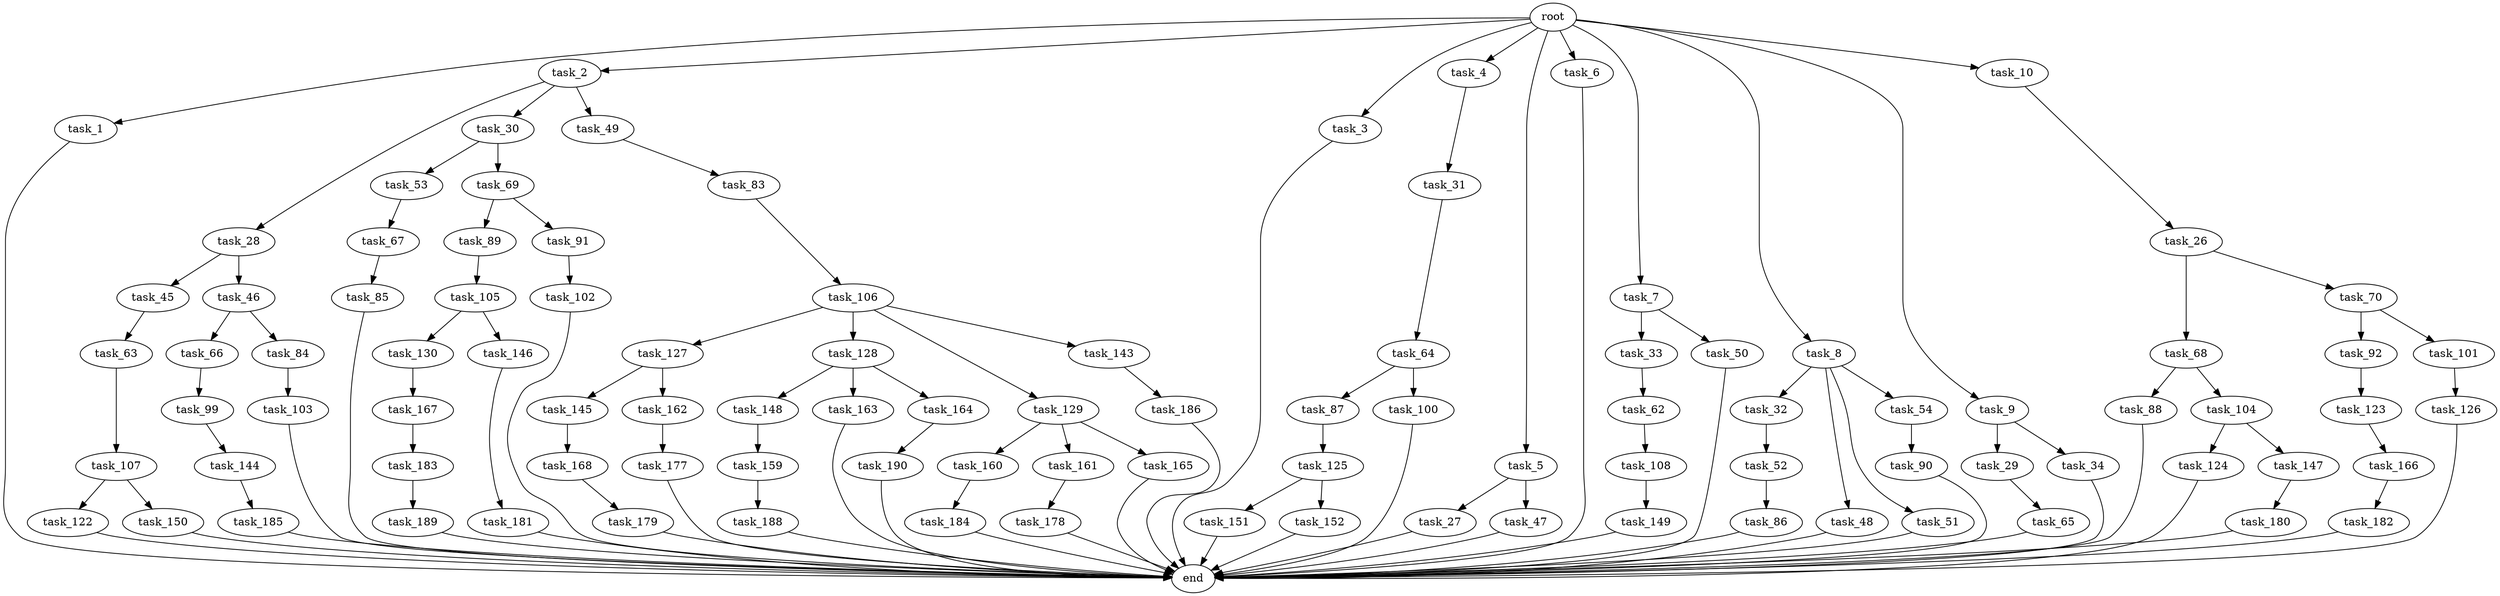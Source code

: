 digraph G {
  root [size="0.000000"];
  task_1 [size="1.024000"];
  task_2 [size="1.024000"];
  task_3 [size="1.024000"];
  task_4 [size="1.024000"];
  task_5 [size="1.024000"];
  task_6 [size="1.024000"];
  task_7 [size="1.024000"];
  task_8 [size="1.024000"];
  task_9 [size="1.024000"];
  task_10 [size="1.024000"];
  task_26 [size="214748364.800000"];
  task_27 [size="77309411.328000"];
  task_28 [size="549755813.888000"];
  task_29 [size="34359738.368000"];
  task_30 [size="549755813.888000"];
  task_31 [size="695784701.952000"];
  task_32 [size="77309411.328000"];
  task_33 [size="420906795.008000"];
  task_34 [size="34359738.368000"];
  task_45 [size="309237645.312000"];
  task_46 [size="309237645.312000"];
  task_47 [size="77309411.328000"];
  task_48 [size="77309411.328000"];
  task_49 [size="549755813.888000"];
  task_50 [size="420906795.008000"];
  task_51 [size="77309411.328000"];
  task_52 [size="214748364.800000"];
  task_53 [size="309237645.312000"];
  task_54 [size="77309411.328000"];
  task_62 [size="549755813.888000"];
  task_63 [size="137438953.472000"];
  task_64 [size="214748364.800000"];
  task_65 [size="77309411.328000"];
  task_66 [size="309237645.312000"];
  task_67 [size="77309411.328000"];
  task_68 [size="309237645.312000"];
  task_69 [size="309237645.312000"];
  task_70 [size="309237645.312000"];
  task_83 [size="695784701.952000"];
  task_84 [size="309237645.312000"];
  task_85 [size="137438953.472000"];
  task_86 [size="137438953.472000"];
  task_87 [size="77309411.328000"];
  task_88 [size="420906795.008000"];
  task_89 [size="137438953.472000"];
  task_90 [size="695784701.952000"];
  task_91 [size="137438953.472000"];
  task_92 [size="214748364.800000"];
  task_99 [size="420906795.008000"];
  task_100 [size="77309411.328000"];
  task_101 [size="214748364.800000"];
  task_102 [size="858993459.200000"];
  task_103 [size="309237645.312000"];
  task_104 [size="420906795.008000"];
  task_105 [size="420906795.008000"];
  task_106 [size="309237645.312000"];
  task_107 [size="549755813.888000"];
  task_108 [size="137438953.472000"];
  task_122 [size="214748364.800000"];
  task_123 [size="309237645.312000"];
  task_124 [size="137438953.472000"];
  task_125 [size="214748364.800000"];
  task_126 [size="214748364.800000"];
  task_127 [size="309237645.312000"];
  task_128 [size="309237645.312000"];
  task_129 [size="309237645.312000"];
  task_130 [size="77309411.328000"];
  task_143 [size="309237645.312000"];
  task_144 [size="549755813.888000"];
  task_145 [size="695784701.952000"];
  task_146 [size="77309411.328000"];
  task_147 [size="137438953.472000"];
  task_148 [size="309237645.312000"];
  task_149 [size="34359738.368000"];
  task_150 [size="214748364.800000"];
  task_151 [size="214748364.800000"];
  task_152 [size="214748364.800000"];
  task_159 [size="420906795.008000"];
  task_160 [size="309237645.312000"];
  task_161 [size="309237645.312000"];
  task_162 [size="695784701.952000"];
  task_163 [size="309237645.312000"];
  task_164 [size="309237645.312000"];
  task_165 [size="309237645.312000"];
  task_166 [size="420906795.008000"];
  task_167 [size="695784701.952000"];
  task_168 [size="309237645.312000"];
  task_177 [size="309237645.312000"];
  task_178 [size="214748364.800000"];
  task_179 [size="549755813.888000"];
  task_180 [size="214748364.800000"];
  task_181 [size="309237645.312000"];
  task_182 [size="695784701.952000"];
  task_183 [size="309237645.312000"];
  task_184 [size="34359738.368000"];
  task_185 [size="695784701.952000"];
  task_186 [size="214748364.800000"];
  task_188 [size="858993459.200000"];
  task_189 [size="137438953.472000"];
  task_190 [size="420906795.008000"];
  end [size="0.000000"];

  root -> task_1 [size="1.000000"];
  root -> task_2 [size="1.000000"];
  root -> task_3 [size="1.000000"];
  root -> task_4 [size="1.000000"];
  root -> task_5 [size="1.000000"];
  root -> task_6 [size="1.000000"];
  root -> task_7 [size="1.000000"];
  root -> task_8 [size="1.000000"];
  root -> task_9 [size="1.000000"];
  root -> task_10 [size="1.000000"];
  task_1 -> end [size="1.000000"];
  task_2 -> task_28 [size="536870912.000000"];
  task_2 -> task_30 [size="536870912.000000"];
  task_2 -> task_49 [size="536870912.000000"];
  task_3 -> end [size="1.000000"];
  task_4 -> task_31 [size="679477248.000000"];
  task_5 -> task_27 [size="75497472.000000"];
  task_5 -> task_47 [size="75497472.000000"];
  task_6 -> end [size="1.000000"];
  task_7 -> task_33 [size="411041792.000000"];
  task_7 -> task_50 [size="411041792.000000"];
  task_8 -> task_32 [size="75497472.000000"];
  task_8 -> task_48 [size="75497472.000000"];
  task_8 -> task_51 [size="75497472.000000"];
  task_8 -> task_54 [size="75497472.000000"];
  task_9 -> task_29 [size="33554432.000000"];
  task_9 -> task_34 [size="33554432.000000"];
  task_10 -> task_26 [size="209715200.000000"];
  task_26 -> task_68 [size="301989888.000000"];
  task_26 -> task_70 [size="301989888.000000"];
  task_27 -> end [size="1.000000"];
  task_28 -> task_45 [size="301989888.000000"];
  task_28 -> task_46 [size="301989888.000000"];
  task_29 -> task_65 [size="75497472.000000"];
  task_30 -> task_53 [size="301989888.000000"];
  task_30 -> task_69 [size="301989888.000000"];
  task_31 -> task_64 [size="209715200.000000"];
  task_32 -> task_52 [size="209715200.000000"];
  task_33 -> task_62 [size="536870912.000000"];
  task_34 -> end [size="1.000000"];
  task_45 -> task_63 [size="134217728.000000"];
  task_46 -> task_66 [size="301989888.000000"];
  task_46 -> task_84 [size="301989888.000000"];
  task_47 -> end [size="1.000000"];
  task_48 -> end [size="1.000000"];
  task_49 -> task_83 [size="679477248.000000"];
  task_50 -> end [size="1.000000"];
  task_51 -> end [size="1.000000"];
  task_52 -> task_86 [size="134217728.000000"];
  task_53 -> task_67 [size="75497472.000000"];
  task_54 -> task_90 [size="679477248.000000"];
  task_62 -> task_108 [size="134217728.000000"];
  task_63 -> task_107 [size="536870912.000000"];
  task_64 -> task_87 [size="75497472.000000"];
  task_64 -> task_100 [size="75497472.000000"];
  task_65 -> end [size="1.000000"];
  task_66 -> task_99 [size="411041792.000000"];
  task_67 -> task_85 [size="134217728.000000"];
  task_68 -> task_88 [size="411041792.000000"];
  task_68 -> task_104 [size="411041792.000000"];
  task_69 -> task_89 [size="134217728.000000"];
  task_69 -> task_91 [size="134217728.000000"];
  task_70 -> task_92 [size="209715200.000000"];
  task_70 -> task_101 [size="209715200.000000"];
  task_83 -> task_106 [size="301989888.000000"];
  task_84 -> task_103 [size="301989888.000000"];
  task_85 -> end [size="1.000000"];
  task_86 -> end [size="1.000000"];
  task_87 -> task_125 [size="209715200.000000"];
  task_88 -> end [size="1.000000"];
  task_89 -> task_105 [size="411041792.000000"];
  task_90 -> end [size="1.000000"];
  task_91 -> task_102 [size="838860800.000000"];
  task_92 -> task_123 [size="301989888.000000"];
  task_99 -> task_144 [size="536870912.000000"];
  task_100 -> end [size="1.000000"];
  task_101 -> task_126 [size="209715200.000000"];
  task_102 -> end [size="1.000000"];
  task_103 -> end [size="1.000000"];
  task_104 -> task_124 [size="134217728.000000"];
  task_104 -> task_147 [size="134217728.000000"];
  task_105 -> task_130 [size="75497472.000000"];
  task_105 -> task_146 [size="75497472.000000"];
  task_106 -> task_127 [size="301989888.000000"];
  task_106 -> task_128 [size="301989888.000000"];
  task_106 -> task_129 [size="301989888.000000"];
  task_106 -> task_143 [size="301989888.000000"];
  task_107 -> task_122 [size="209715200.000000"];
  task_107 -> task_150 [size="209715200.000000"];
  task_108 -> task_149 [size="33554432.000000"];
  task_122 -> end [size="1.000000"];
  task_123 -> task_166 [size="411041792.000000"];
  task_124 -> end [size="1.000000"];
  task_125 -> task_151 [size="209715200.000000"];
  task_125 -> task_152 [size="209715200.000000"];
  task_126 -> end [size="1.000000"];
  task_127 -> task_145 [size="679477248.000000"];
  task_127 -> task_162 [size="679477248.000000"];
  task_128 -> task_148 [size="301989888.000000"];
  task_128 -> task_163 [size="301989888.000000"];
  task_128 -> task_164 [size="301989888.000000"];
  task_129 -> task_160 [size="301989888.000000"];
  task_129 -> task_161 [size="301989888.000000"];
  task_129 -> task_165 [size="301989888.000000"];
  task_130 -> task_167 [size="679477248.000000"];
  task_143 -> task_186 [size="209715200.000000"];
  task_144 -> task_185 [size="679477248.000000"];
  task_145 -> task_168 [size="301989888.000000"];
  task_146 -> task_181 [size="301989888.000000"];
  task_147 -> task_180 [size="209715200.000000"];
  task_148 -> task_159 [size="411041792.000000"];
  task_149 -> end [size="1.000000"];
  task_150 -> end [size="1.000000"];
  task_151 -> end [size="1.000000"];
  task_152 -> end [size="1.000000"];
  task_159 -> task_188 [size="838860800.000000"];
  task_160 -> task_184 [size="33554432.000000"];
  task_161 -> task_178 [size="209715200.000000"];
  task_162 -> task_177 [size="301989888.000000"];
  task_163 -> end [size="1.000000"];
  task_164 -> task_190 [size="411041792.000000"];
  task_165 -> end [size="1.000000"];
  task_166 -> task_182 [size="679477248.000000"];
  task_167 -> task_183 [size="301989888.000000"];
  task_168 -> task_179 [size="536870912.000000"];
  task_177 -> end [size="1.000000"];
  task_178 -> end [size="1.000000"];
  task_179 -> end [size="1.000000"];
  task_180 -> end [size="1.000000"];
  task_181 -> end [size="1.000000"];
  task_182 -> end [size="1.000000"];
  task_183 -> task_189 [size="134217728.000000"];
  task_184 -> end [size="1.000000"];
  task_185 -> end [size="1.000000"];
  task_186 -> end [size="1.000000"];
  task_188 -> end [size="1.000000"];
  task_189 -> end [size="1.000000"];
  task_190 -> end [size="1.000000"];
}
